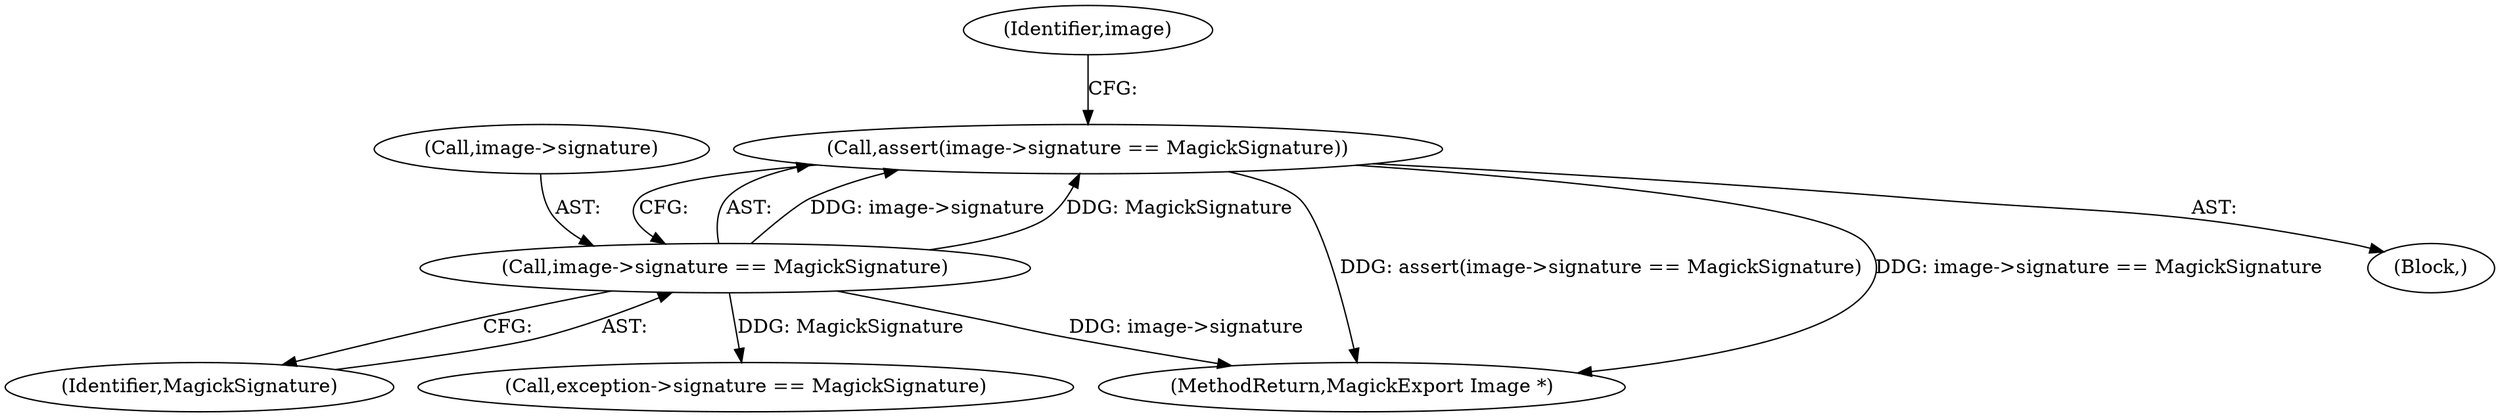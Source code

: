 digraph "0_ImageMagick_01843366d6a7b96e22ad7bb67f3df7d9fd4d5d74@API" {
"1000118" [label="(Call,assert(image->signature == MagickSignature))"];
"1000119" [label="(Call,image->signature == MagickSignature)"];
"1000118" [label="(Call,assert(image->signature == MagickSignature))"];
"1000127" [label="(Identifier,image)"];
"1000120" [label="(Call,image->signature)"];
"1000119" [label="(Call,image->signature == MagickSignature)"];
"1000844" [label="(MethodReturn,MagickExport Image *)"];
"1000123" [label="(Identifier,MagickSignature)"];
"1000146" [label="(Call,exception->signature == MagickSignature)"];
"1000108" [label="(Block,)"];
"1000118" -> "1000108"  [label="AST: "];
"1000118" -> "1000119"  [label="CFG: "];
"1000119" -> "1000118"  [label="AST: "];
"1000127" -> "1000118"  [label="CFG: "];
"1000118" -> "1000844"  [label="DDG: assert(image->signature == MagickSignature)"];
"1000118" -> "1000844"  [label="DDG: image->signature == MagickSignature"];
"1000119" -> "1000118"  [label="DDG: image->signature"];
"1000119" -> "1000118"  [label="DDG: MagickSignature"];
"1000119" -> "1000123"  [label="CFG: "];
"1000120" -> "1000119"  [label="AST: "];
"1000123" -> "1000119"  [label="AST: "];
"1000119" -> "1000844"  [label="DDG: image->signature"];
"1000119" -> "1000146"  [label="DDG: MagickSignature"];
}
